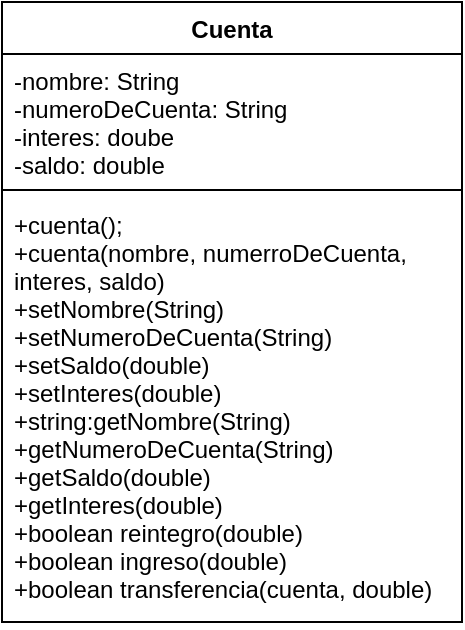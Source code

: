 <mxfile version="16.5.1" type="device"><diagram id="ZRFpFJl4SsCd0o0dyYIo" name="Page-1"><mxGraphModel dx="496" dy="339" grid="1" gridSize="10" guides="1" tooltips="1" connect="1" arrows="1" fold="1" page="1" pageScale="1" pageWidth="827" pageHeight="1169" math="0" shadow="0"><root><mxCell id="0"/><mxCell id="1" parent="0"/><mxCell id="OmJKx9waPF8bbYzoRY_b-1" value="Cuenta" style="swimlane;fontStyle=1;align=center;verticalAlign=top;childLayout=stackLayout;horizontal=1;startSize=26;horizontalStack=0;resizeParent=1;resizeParentMax=0;resizeLast=0;collapsible=1;marginBottom=0;" parent="1" vertex="1"><mxGeometry x="30" y="200" width="230" height="310" as="geometry"><mxRectangle x="30" y="200" width="70" height="26" as="alternateBounds"/></mxGeometry></mxCell><mxCell id="OmJKx9waPF8bbYzoRY_b-2" value="-nombre: String&#10;-numeroDeCuenta: String&#10;-interes: doube&#10;-saldo: double" style="text;strokeColor=none;fillColor=none;align=left;verticalAlign=top;spacingLeft=4;spacingRight=4;overflow=hidden;rotatable=0;points=[[0,0.5],[1,0.5]];portConstraint=eastwest;" parent="OmJKx9waPF8bbYzoRY_b-1" vertex="1"><mxGeometry y="26" width="230" height="64" as="geometry"/></mxCell><mxCell id="OmJKx9waPF8bbYzoRY_b-3" value="" style="line;strokeWidth=1;fillColor=none;align=left;verticalAlign=middle;spacingTop=-1;spacingLeft=3;spacingRight=3;rotatable=0;labelPosition=right;points=[];portConstraint=eastwest;" parent="OmJKx9waPF8bbYzoRY_b-1" vertex="1"><mxGeometry y="90" width="230" height="8" as="geometry"/></mxCell><mxCell id="OmJKx9waPF8bbYzoRY_b-4" value="+cuenta();&#10;+cuenta(nombre, numerroDeCuenta,&#10;interes, saldo)&#10;+setNombre(String)&#10;+setNumeroDeCuenta(String)&#10;+setSaldo(double)&#10;+setInteres(double)&#10;+string:getNombre(String)&#10;+getNumeroDeCuenta(String)&#10;+getSaldo(double)&#10;+getInteres(double)&#10;+boolean reintegro(double)&#10;+boolean ingreso(double)&#10;+boolean transferencia(cuenta, double)&#10;" style="text;strokeColor=none;fillColor=none;align=left;verticalAlign=top;spacingLeft=4;spacingRight=4;overflow=hidden;rotatable=0;points=[[0,0.5],[1,0.5]];portConstraint=eastwest;" parent="OmJKx9waPF8bbYzoRY_b-1" vertex="1"><mxGeometry y="98" width="230" height="212" as="geometry"/></mxCell></root></mxGraphModel></diagram></mxfile>